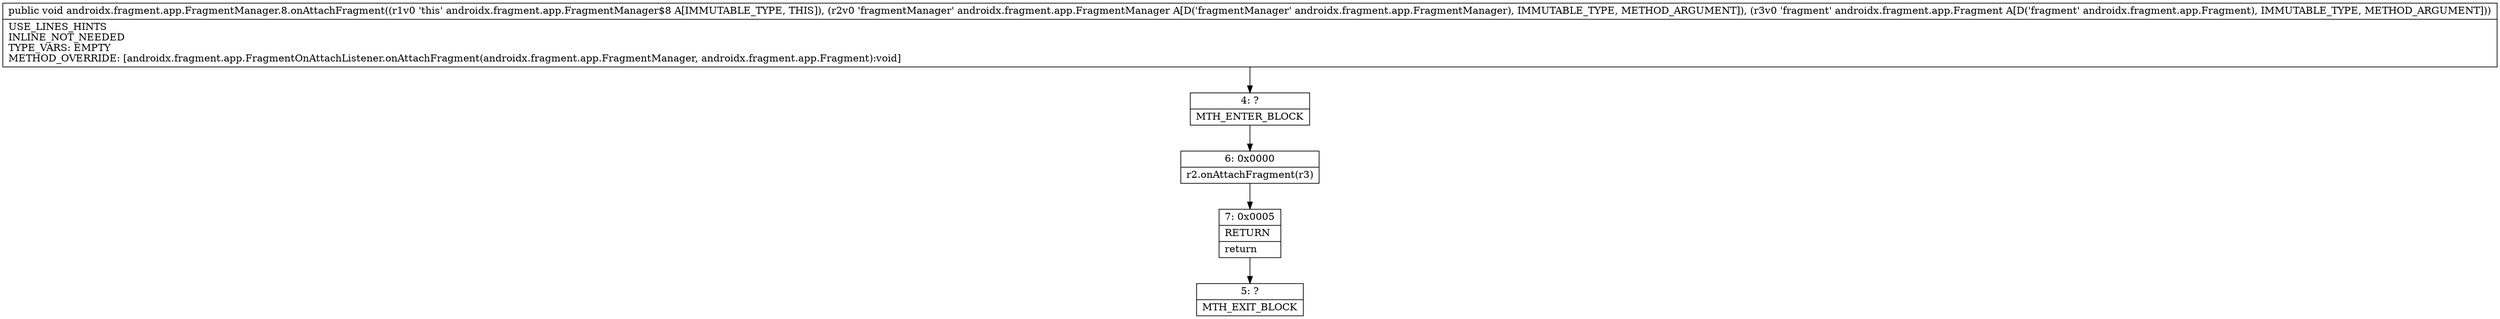 digraph "CFG forandroidx.fragment.app.FragmentManager.8.onAttachFragment(Landroidx\/fragment\/app\/FragmentManager;Landroidx\/fragment\/app\/Fragment;)V" {
Node_4 [shape=record,label="{4\:\ ?|MTH_ENTER_BLOCK\l}"];
Node_6 [shape=record,label="{6\:\ 0x0000|r2.onAttachFragment(r3)\l}"];
Node_7 [shape=record,label="{7\:\ 0x0005|RETURN\l|return\l}"];
Node_5 [shape=record,label="{5\:\ ?|MTH_EXIT_BLOCK\l}"];
MethodNode[shape=record,label="{public void androidx.fragment.app.FragmentManager.8.onAttachFragment((r1v0 'this' androidx.fragment.app.FragmentManager$8 A[IMMUTABLE_TYPE, THIS]), (r2v0 'fragmentManager' androidx.fragment.app.FragmentManager A[D('fragmentManager' androidx.fragment.app.FragmentManager), IMMUTABLE_TYPE, METHOD_ARGUMENT]), (r3v0 'fragment' androidx.fragment.app.Fragment A[D('fragment' androidx.fragment.app.Fragment), IMMUTABLE_TYPE, METHOD_ARGUMENT]))  | USE_LINES_HINTS\lINLINE_NOT_NEEDED\lTYPE_VARS: EMPTY\lMETHOD_OVERRIDE: [androidx.fragment.app.FragmentOnAttachListener.onAttachFragment(androidx.fragment.app.FragmentManager, androidx.fragment.app.Fragment):void]\l}"];
MethodNode -> Node_4;Node_4 -> Node_6;
Node_6 -> Node_7;
Node_7 -> Node_5;
}

